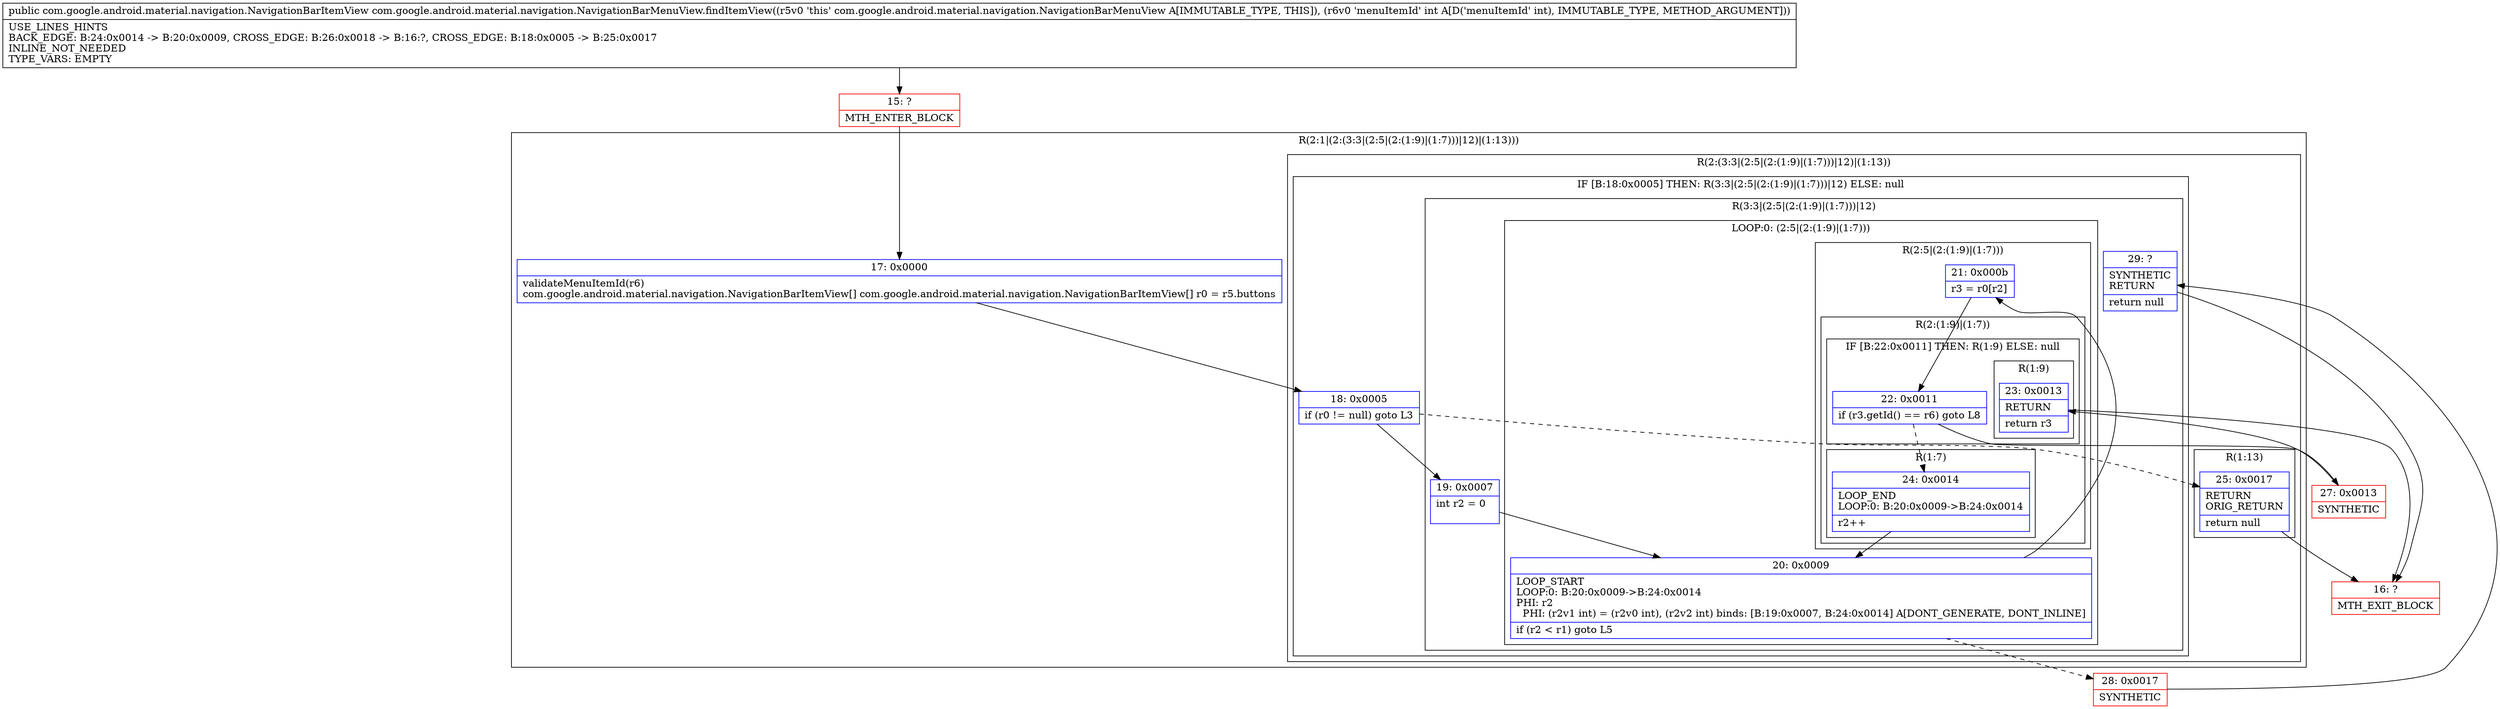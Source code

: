 digraph "CFG forcom.google.android.material.navigation.NavigationBarMenuView.findItemView(I)Lcom\/google\/android\/material\/navigation\/NavigationBarItemView;" {
subgraph cluster_Region_278970130 {
label = "R(2:1|(2:(3:3|(2:5|(2:(1:9)|(1:7)))|12)|(1:13)))";
node [shape=record,color=blue];
Node_17 [shape=record,label="{17\:\ 0x0000|validateMenuItemId(r6)\lcom.google.android.material.navigation.NavigationBarItemView[] com.google.android.material.navigation.NavigationBarItemView[] r0 = r5.buttons\l}"];
subgraph cluster_Region_473640808 {
label = "R(2:(3:3|(2:5|(2:(1:9)|(1:7)))|12)|(1:13))";
node [shape=record,color=blue];
subgraph cluster_IfRegion_189266732 {
label = "IF [B:18:0x0005] THEN: R(3:3|(2:5|(2:(1:9)|(1:7)))|12) ELSE: null";
node [shape=record,color=blue];
Node_18 [shape=record,label="{18\:\ 0x0005|if (r0 != null) goto L3\l}"];
subgraph cluster_Region_991676885 {
label = "R(3:3|(2:5|(2:(1:9)|(1:7)))|12)";
node [shape=record,color=blue];
Node_19 [shape=record,label="{19\:\ 0x0007|int r2 = 0\l\l}"];
subgraph cluster_LoopRegion_1456968393 {
label = "LOOP:0: (2:5|(2:(1:9)|(1:7)))";
node [shape=record,color=blue];
Node_20 [shape=record,label="{20\:\ 0x0009|LOOP_START\lLOOP:0: B:20:0x0009\-\>B:24:0x0014\lPHI: r2 \l  PHI: (r2v1 int) = (r2v0 int), (r2v2 int) binds: [B:19:0x0007, B:24:0x0014] A[DONT_GENERATE, DONT_INLINE]\l|if (r2 \< r1) goto L5\l}"];
subgraph cluster_Region_1137341699 {
label = "R(2:5|(2:(1:9)|(1:7)))";
node [shape=record,color=blue];
Node_21 [shape=record,label="{21\:\ 0x000b|r3 = r0[r2]\l}"];
subgraph cluster_Region_150452604 {
label = "R(2:(1:9)|(1:7))";
node [shape=record,color=blue];
subgraph cluster_IfRegion_2097896102 {
label = "IF [B:22:0x0011] THEN: R(1:9) ELSE: null";
node [shape=record,color=blue];
Node_22 [shape=record,label="{22\:\ 0x0011|if (r3.getId() == r6) goto L8\l}"];
subgraph cluster_Region_948857344 {
label = "R(1:9)";
node [shape=record,color=blue];
Node_23 [shape=record,label="{23\:\ 0x0013|RETURN\l|return r3\l}"];
}
}
subgraph cluster_Region_1451694663 {
label = "R(1:7)";
node [shape=record,color=blue];
Node_24 [shape=record,label="{24\:\ 0x0014|LOOP_END\lLOOP:0: B:20:0x0009\-\>B:24:0x0014\l|r2++\l}"];
}
}
}
}
Node_29 [shape=record,label="{29\:\ ?|SYNTHETIC\lRETURN\l|return null\l}"];
}
}
subgraph cluster_Region_1386608130 {
label = "R(1:13)";
node [shape=record,color=blue];
Node_25 [shape=record,label="{25\:\ 0x0017|RETURN\lORIG_RETURN\l|return null\l}"];
}
}
}
Node_15 [shape=record,color=red,label="{15\:\ ?|MTH_ENTER_BLOCK\l}"];
Node_27 [shape=record,color=red,label="{27\:\ 0x0013|SYNTHETIC\l}"];
Node_16 [shape=record,color=red,label="{16\:\ ?|MTH_EXIT_BLOCK\l}"];
Node_28 [shape=record,color=red,label="{28\:\ 0x0017|SYNTHETIC\l}"];
MethodNode[shape=record,label="{public com.google.android.material.navigation.NavigationBarItemView com.google.android.material.navigation.NavigationBarMenuView.findItemView((r5v0 'this' com.google.android.material.navigation.NavigationBarMenuView A[IMMUTABLE_TYPE, THIS]), (r6v0 'menuItemId' int A[D('menuItemId' int), IMMUTABLE_TYPE, METHOD_ARGUMENT]))  | USE_LINES_HINTS\lBACK_EDGE: B:24:0x0014 \-\> B:20:0x0009, CROSS_EDGE: B:26:0x0018 \-\> B:16:?, CROSS_EDGE: B:18:0x0005 \-\> B:25:0x0017\lINLINE_NOT_NEEDED\lTYPE_VARS: EMPTY\l}"];
MethodNode -> Node_15;Node_17 -> Node_18;
Node_18 -> Node_19;
Node_18 -> Node_25[style=dashed];
Node_19 -> Node_20;
Node_20 -> Node_21;
Node_20 -> Node_28[style=dashed];
Node_21 -> Node_22;
Node_22 -> Node_24[style=dashed];
Node_22 -> Node_27;
Node_23 -> Node_16;
Node_24 -> Node_20;
Node_29 -> Node_16;
Node_25 -> Node_16;
Node_15 -> Node_17;
Node_27 -> Node_23;
Node_28 -> Node_29;
}

